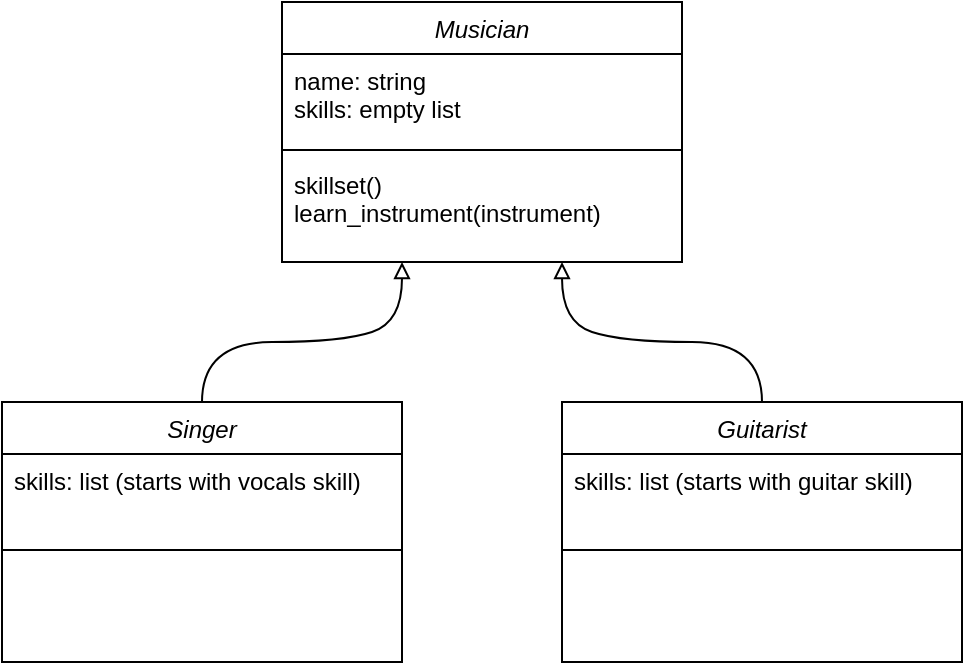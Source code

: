 <mxfile version="16.5.1" type="device"><diagram id="C5RBs43oDa-KdzZeNtuy" name="Page-1"><mxGraphModel dx="814" dy="593" grid="1" gridSize="10" guides="1" tooltips="1" connect="1" arrows="1" fold="1" page="1" pageScale="1" pageWidth="827" pageHeight="1169" math="0" shadow="0"><root><mxCell id="WIyWlLk6GJQsqaUBKTNV-0"/><mxCell id="WIyWlLk6GJQsqaUBKTNV-1" parent="WIyWlLk6GJQsqaUBKTNV-0"/><mxCell id="zkfFHV4jXpPFQw0GAbJ--0" value="Musician" style="swimlane;fontStyle=2;align=center;verticalAlign=top;childLayout=stackLayout;horizontal=1;startSize=26;horizontalStack=0;resizeParent=1;resizeLast=0;collapsible=1;marginBottom=0;rounded=0;shadow=0;strokeWidth=1;" parent="WIyWlLk6GJQsqaUBKTNV-1" vertex="1"><mxGeometry x="340" y="40" width="200" height="130" as="geometry"><mxRectangle x="230" y="140" width="160" height="26" as="alternateBounds"/></mxGeometry></mxCell><mxCell id="zkfFHV4jXpPFQw0GAbJ--1" value="name: string&#10;skills: empty list" style="text;align=left;verticalAlign=top;spacingLeft=4;spacingRight=4;overflow=hidden;rotatable=0;points=[[0,0.5],[1,0.5]];portConstraint=eastwest;" parent="zkfFHV4jXpPFQw0GAbJ--0" vertex="1"><mxGeometry y="26" width="200" height="44" as="geometry"/></mxCell><mxCell id="zkfFHV4jXpPFQw0GAbJ--4" value="" style="line;html=1;strokeWidth=1;align=left;verticalAlign=middle;spacingTop=-1;spacingLeft=3;spacingRight=3;rotatable=0;labelPosition=right;points=[];portConstraint=eastwest;" parent="zkfFHV4jXpPFQw0GAbJ--0" vertex="1"><mxGeometry y="70" width="200" height="8" as="geometry"/></mxCell><mxCell id="zkfFHV4jXpPFQw0GAbJ--5" value="skillset()&#10;learn_instrument(instrument)" style="text;align=left;verticalAlign=top;spacingLeft=4;spacingRight=4;overflow=hidden;rotatable=0;points=[[0,0.5],[1,0.5]];portConstraint=eastwest;" parent="zkfFHV4jXpPFQw0GAbJ--0" vertex="1"><mxGeometry y="78" width="200" height="42" as="geometry"/></mxCell><mxCell id="tydotA__ddELv00FC8Ig-13" value="" style="curved=1;endArrow=block;html=1;rounded=0;endFill=0;exitX=0.5;exitY=0;exitDx=0;exitDy=0;strokeWidth=1;" parent="WIyWlLk6GJQsqaUBKTNV-1" edge="1"><mxGeometry width="50" height="50" relative="1" as="geometry"><mxPoint x="300" y="240" as="sourcePoint"/><mxPoint x="400" y="170" as="targetPoint"/><Array as="points"><mxPoint x="300" y="210"/><mxPoint x="370" y="210"/><mxPoint x="400" y="200"/></Array></mxGeometry></mxCell><mxCell id="tydotA__ddELv00FC8Ig-15" value="" style="curved=1;endArrow=block;html=1;rounded=0;endFill=0;exitX=0.5;exitY=0;exitDx=0;exitDy=0;strokeWidth=1;" parent="WIyWlLk6GJQsqaUBKTNV-1" edge="1"><mxGeometry width="50" height="50" relative="1" as="geometry"><mxPoint x="580" y="240" as="sourcePoint"/><mxPoint x="480" y="170" as="targetPoint"/><Array as="points"><mxPoint x="580" y="210"/><mxPoint x="510" y="210"/><mxPoint x="480" y="200"/></Array></mxGeometry></mxCell><mxCell id="4R5P2lEXMJofHvUTelM5-1" value="Singer" style="swimlane;fontStyle=2;align=center;verticalAlign=top;childLayout=stackLayout;horizontal=1;startSize=26;horizontalStack=0;resizeParent=1;resizeLast=0;collapsible=1;marginBottom=0;rounded=0;shadow=0;strokeWidth=1;" vertex="1" parent="WIyWlLk6GJQsqaUBKTNV-1"><mxGeometry x="200" y="240" width="200" height="130" as="geometry"><mxRectangle x="230" y="140" width="160" height="26" as="alternateBounds"/></mxGeometry></mxCell><mxCell id="4R5P2lEXMJofHvUTelM5-2" value="skills: list (starts with vocals skill)" style="text;align=left;verticalAlign=top;spacingLeft=4;spacingRight=4;overflow=hidden;rotatable=0;points=[[0,0.5],[1,0.5]];portConstraint=eastwest;" vertex="1" parent="4R5P2lEXMJofHvUTelM5-1"><mxGeometry y="26" width="200" height="44" as="geometry"/></mxCell><mxCell id="4R5P2lEXMJofHvUTelM5-3" value="" style="line;html=1;strokeWidth=1;align=left;verticalAlign=middle;spacingTop=-1;spacingLeft=3;spacingRight=3;rotatable=0;labelPosition=right;points=[];portConstraint=eastwest;" vertex="1" parent="4R5P2lEXMJofHvUTelM5-1"><mxGeometry y="70" width="200" height="8" as="geometry"/></mxCell><mxCell id="4R5P2lEXMJofHvUTelM5-5" value="Guitarist" style="swimlane;fontStyle=2;align=center;verticalAlign=top;childLayout=stackLayout;horizontal=1;startSize=26;horizontalStack=0;resizeParent=1;resizeLast=0;collapsible=1;marginBottom=0;rounded=0;shadow=0;strokeWidth=1;" vertex="1" parent="WIyWlLk6GJQsqaUBKTNV-1"><mxGeometry x="480" y="240" width="200" height="130" as="geometry"><mxRectangle x="230" y="140" width="160" height="26" as="alternateBounds"/></mxGeometry></mxCell><mxCell id="4R5P2lEXMJofHvUTelM5-6" value="skills: list (starts with guitar skill)" style="text;align=left;verticalAlign=top;spacingLeft=4;spacingRight=4;overflow=hidden;rotatable=0;points=[[0,0.5],[1,0.5]];portConstraint=eastwest;" vertex="1" parent="4R5P2lEXMJofHvUTelM5-5"><mxGeometry y="26" width="200" height="44" as="geometry"/></mxCell><mxCell id="4R5P2lEXMJofHvUTelM5-7" value="" style="line;html=1;strokeWidth=1;align=left;verticalAlign=middle;spacingTop=-1;spacingLeft=3;spacingRight=3;rotatable=0;labelPosition=right;points=[];portConstraint=eastwest;" vertex="1" parent="4R5P2lEXMJofHvUTelM5-5"><mxGeometry y="70" width="200" height="8" as="geometry"/></mxCell></root></mxGraphModel></diagram></mxfile>